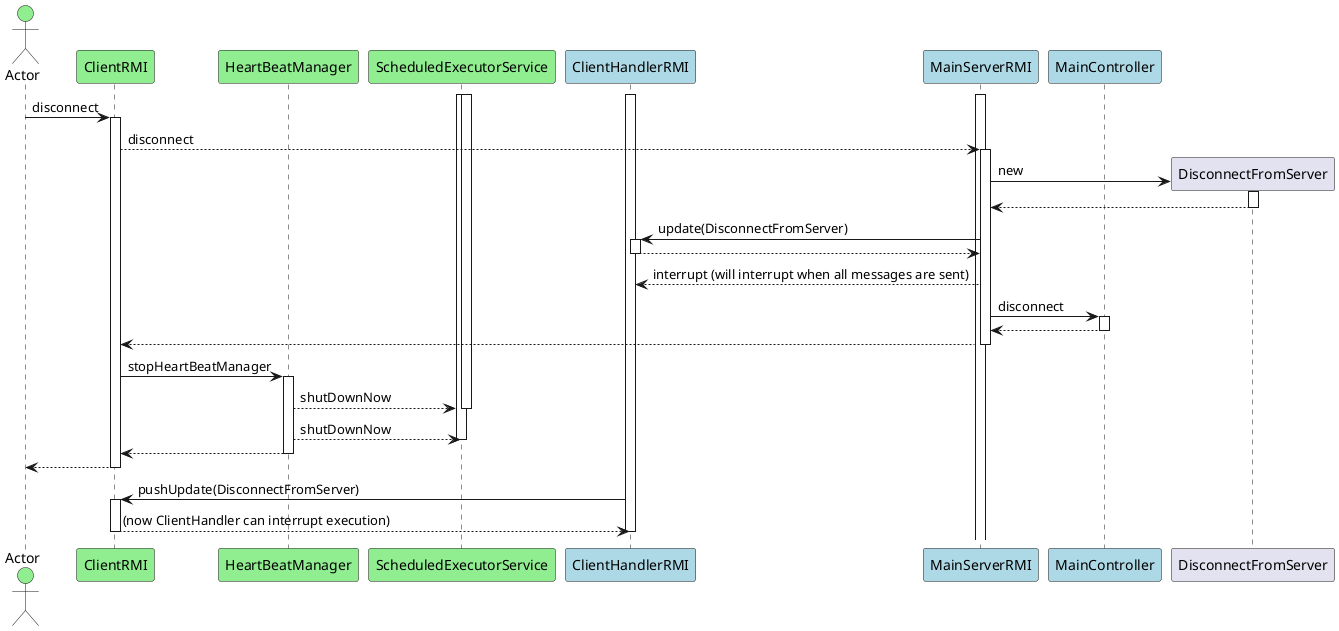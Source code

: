 @startuml
actor Actor #lightgreen
participant ClientRMI #lightgreen
participant HeartBeatManager #lightgreen
participant ScheduledExecutorService #lightgreen
participant ClientHandlerRMI #lightblue
participant MainServerRMI #lightblue
participant MainController #lightblue
participant DisconnectFromServer

activate MainServerRMI
activate ClientHandlerRMI
activate ScheduledExecutorService
activate ScheduledExecutorService
Actor -> ClientRMI : disconnect
activate ClientRMI
ClientRMI --> MainServerRMI : disconnect
activate MainServerRMI

create DisconnectFromServer
MainServerRMI -> DisconnectFromServer : new
activate DisconnectFromServer
DisconnectFromServer --> MainServerRMI
deactivate DisconnectFromServer

MainServerRMI -> ClientHandlerRMI : update(DisconnectFromServer)
activate ClientHandlerRMI
ClientHandlerRMI --> MainServerRMI
deactivate ClientHandlerRMI

MainServerRMI --> ClientHandlerRMI : interrupt (will interrupt when all messages are sent)

MainServerRMI -> MainController ++ : disconnect


MainController --> MainServerRMI --


MainServerRMI --> ClientRMI --

ClientRMI -> HeartBeatManager : stopHeartBeatManager
activate HeartBeatManager
HeartBeatManager --> ScheduledExecutorService : shutDownNow
deactivate ScheduledExecutorService
HeartBeatManager --> ScheduledExecutorService : shutDownNow
deactivate ScheduledExecutorService
HeartBeatManager --> ClientRMI
deactivate HeartBeatManager
ClientRMI --> Actor
deactivate ClientRMI

ClientHandlerRMI -> ClientRMI : pushUpdate(DisconnectFromServer)
activate ClientRMI
ClientRMI --> ClientHandlerRMI : (now ClientHandler can interrupt execution)
deactivate ClientHandlerRMI
deactivate ClientRMI

@enduml
